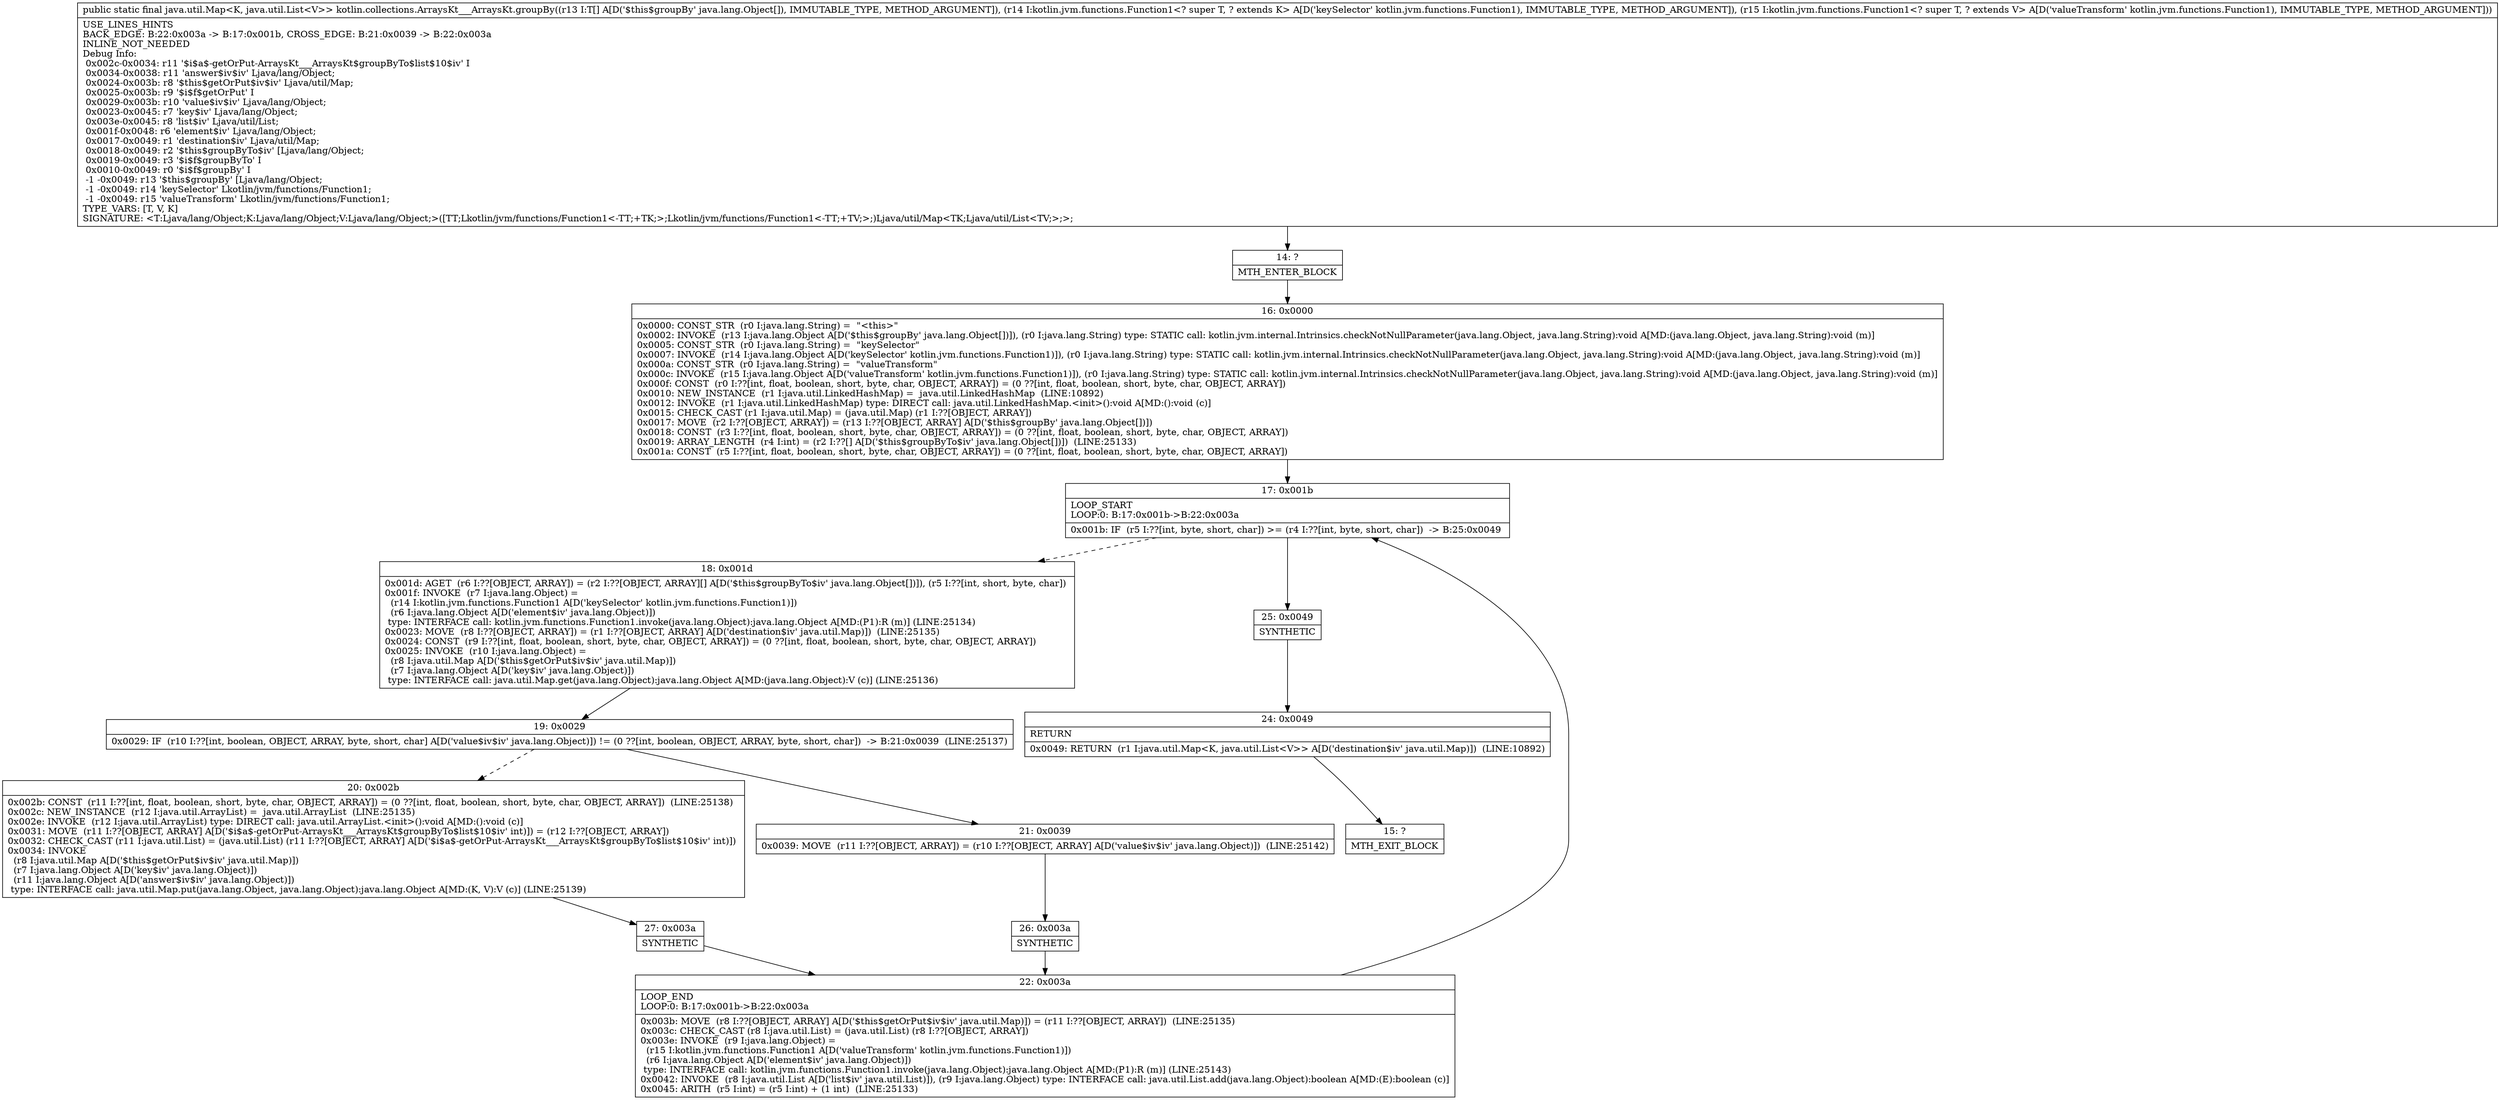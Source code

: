digraph "CFG forkotlin.collections.ArraysKt___ArraysKt.groupBy([Ljava\/lang\/Object;Lkotlin\/jvm\/functions\/Function1;Lkotlin\/jvm\/functions\/Function1;)Ljava\/util\/Map;" {
Node_14 [shape=record,label="{14\:\ ?|MTH_ENTER_BLOCK\l}"];
Node_16 [shape=record,label="{16\:\ 0x0000|0x0000: CONST_STR  (r0 I:java.lang.String) =  \"\<this\>\" \l0x0002: INVOKE  (r13 I:java.lang.Object A[D('$this$groupBy' java.lang.Object[])]), (r0 I:java.lang.String) type: STATIC call: kotlin.jvm.internal.Intrinsics.checkNotNullParameter(java.lang.Object, java.lang.String):void A[MD:(java.lang.Object, java.lang.String):void (m)]\l0x0005: CONST_STR  (r0 I:java.lang.String) =  \"keySelector\" \l0x0007: INVOKE  (r14 I:java.lang.Object A[D('keySelector' kotlin.jvm.functions.Function1)]), (r0 I:java.lang.String) type: STATIC call: kotlin.jvm.internal.Intrinsics.checkNotNullParameter(java.lang.Object, java.lang.String):void A[MD:(java.lang.Object, java.lang.String):void (m)]\l0x000a: CONST_STR  (r0 I:java.lang.String) =  \"valueTransform\" \l0x000c: INVOKE  (r15 I:java.lang.Object A[D('valueTransform' kotlin.jvm.functions.Function1)]), (r0 I:java.lang.String) type: STATIC call: kotlin.jvm.internal.Intrinsics.checkNotNullParameter(java.lang.Object, java.lang.String):void A[MD:(java.lang.Object, java.lang.String):void (m)]\l0x000f: CONST  (r0 I:??[int, float, boolean, short, byte, char, OBJECT, ARRAY]) = (0 ??[int, float, boolean, short, byte, char, OBJECT, ARRAY]) \l0x0010: NEW_INSTANCE  (r1 I:java.util.LinkedHashMap) =  java.util.LinkedHashMap  (LINE:10892)\l0x0012: INVOKE  (r1 I:java.util.LinkedHashMap) type: DIRECT call: java.util.LinkedHashMap.\<init\>():void A[MD:():void (c)]\l0x0015: CHECK_CAST (r1 I:java.util.Map) = (java.util.Map) (r1 I:??[OBJECT, ARRAY]) \l0x0017: MOVE  (r2 I:??[OBJECT, ARRAY]) = (r13 I:??[OBJECT, ARRAY] A[D('$this$groupBy' java.lang.Object[])]) \l0x0018: CONST  (r3 I:??[int, float, boolean, short, byte, char, OBJECT, ARRAY]) = (0 ??[int, float, boolean, short, byte, char, OBJECT, ARRAY]) \l0x0019: ARRAY_LENGTH  (r4 I:int) = (r2 I:??[] A[D('$this$groupByTo$iv' java.lang.Object[])])  (LINE:25133)\l0x001a: CONST  (r5 I:??[int, float, boolean, short, byte, char, OBJECT, ARRAY]) = (0 ??[int, float, boolean, short, byte, char, OBJECT, ARRAY]) \l}"];
Node_17 [shape=record,label="{17\:\ 0x001b|LOOP_START\lLOOP:0: B:17:0x001b\-\>B:22:0x003a\l|0x001b: IF  (r5 I:??[int, byte, short, char]) \>= (r4 I:??[int, byte, short, char])  \-\> B:25:0x0049 \l}"];
Node_18 [shape=record,label="{18\:\ 0x001d|0x001d: AGET  (r6 I:??[OBJECT, ARRAY]) = (r2 I:??[OBJECT, ARRAY][] A[D('$this$groupByTo$iv' java.lang.Object[])]), (r5 I:??[int, short, byte, char]) \l0x001f: INVOKE  (r7 I:java.lang.Object) = \l  (r14 I:kotlin.jvm.functions.Function1 A[D('keySelector' kotlin.jvm.functions.Function1)])\l  (r6 I:java.lang.Object A[D('element$iv' java.lang.Object)])\l type: INTERFACE call: kotlin.jvm.functions.Function1.invoke(java.lang.Object):java.lang.Object A[MD:(P1):R (m)] (LINE:25134)\l0x0023: MOVE  (r8 I:??[OBJECT, ARRAY]) = (r1 I:??[OBJECT, ARRAY] A[D('destination$iv' java.util.Map)])  (LINE:25135)\l0x0024: CONST  (r9 I:??[int, float, boolean, short, byte, char, OBJECT, ARRAY]) = (0 ??[int, float, boolean, short, byte, char, OBJECT, ARRAY]) \l0x0025: INVOKE  (r10 I:java.lang.Object) = \l  (r8 I:java.util.Map A[D('$this$getOrPut$iv$iv' java.util.Map)])\l  (r7 I:java.lang.Object A[D('key$iv' java.lang.Object)])\l type: INTERFACE call: java.util.Map.get(java.lang.Object):java.lang.Object A[MD:(java.lang.Object):V (c)] (LINE:25136)\l}"];
Node_19 [shape=record,label="{19\:\ 0x0029|0x0029: IF  (r10 I:??[int, boolean, OBJECT, ARRAY, byte, short, char] A[D('value$iv$iv' java.lang.Object)]) != (0 ??[int, boolean, OBJECT, ARRAY, byte, short, char])  \-\> B:21:0x0039  (LINE:25137)\l}"];
Node_20 [shape=record,label="{20\:\ 0x002b|0x002b: CONST  (r11 I:??[int, float, boolean, short, byte, char, OBJECT, ARRAY]) = (0 ??[int, float, boolean, short, byte, char, OBJECT, ARRAY])  (LINE:25138)\l0x002c: NEW_INSTANCE  (r12 I:java.util.ArrayList) =  java.util.ArrayList  (LINE:25135)\l0x002e: INVOKE  (r12 I:java.util.ArrayList) type: DIRECT call: java.util.ArrayList.\<init\>():void A[MD:():void (c)]\l0x0031: MOVE  (r11 I:??[OBJECT, ARRAY] A[D('$i$a$\-getOrPut\-ArraysKt___ArraysKt$groupByTo$list$10$iv' int)]) = (r12 I:??[OBJECT, ARRAY]) \l0x0032: CHECK_CAST (r11 I:java.util.List) = (java.util.List) (r11 I:??[OBJECT, ARRAY] A[D('$i$a$\-getOrPut\-ArraysKt___ArraysKt$groupByTo$list$10$iv' int)]) \l0x0034: INVOKE  \l  (r8 I:java.util.Map A[D('$this$getOrPut$iv$iv' java.util.Map)])\l  (r7 I:java.lang.Object A[D('key$iv' java.lang.Object)])\l  (r11 I:java.lang.Object A[D('answer$iv$iv' java.lang.Object)])\l type: INTERFACE call: java.util.Map.put(java.lang.Object, java.lang.Object):java.lang.Object A[MD:(K, V):V (c)] (LINE:25139)\l}"];
Node_27 [shape=record,label="{27\:\ 0x003a|SYNTHETIC\l}"];
Node_22 [shape=record,label="{22\:\ 0x003a|LOOP_END\lLOOP:0: B:17:0x001b\-\>B:22:0x003a\l|0x003b: MOVE  (r8 I:??[OBJECT, ARRAY] A[D('$this$getOrPut$iv$iv' java.util.Map)]) = (r11 I:??[OBJECT, ARRAY])  (LINE:25135)\l0x003c: CHECK_CAST (r8 I:java.util.List) = (java.util.List) (r8 I:??[OBJECT, ARRAY]) \l0x003e: INVOKE  (r9 I:java.lang.Object) = \l  (r15 I:kotlin.jvm.functions.Function1 A[D('valueTransform' kotlin.jvm.functions.Function1)])\l  (r6 I:java.lang.Object A[D('element$iv' java.lang.Object)])\l type: INTERFACE call: kotlin.jvm.functions.Function1.invoke(java.lang.Object):java.lang.Object A[MD:(P1):R (m)] (LINE:25143)\l0x0042: INVOKE  (r8 I:java.util.List A[D('list$iv' java.util.List)]), (r9 I:java.lang.Object) type: INTERFACE call: java.util.List.add(java.lang.Object):boolean A[MD:(E):boolean (c)]\l0x0045: ARITH  (r5 I:int) = (r5 I:int) + (1 int)  (LINE:25133)\l}"];
Node_21 [shape=record,label="{21\:\ 0x0039|0x0039: MOVE  (r11 I:??[OBJECT, ARRAY]) = (r10 I:??[OBJECT, ARRAY] A[D('value$iv$iv' java.lang.Object)])  (LINE:25142)\l}"];
Node_26 [shape=record,label="{26\:\ 0x003a|SYNTHETIC\l}"];
Node_25 [shape=record,label="{25\:\ 0x0049|SYNTHETIC\l}"];
Node_24 [shape=record,label="{24\:\ 0x0049|RETURN\l|0x0049: RETURN  (r1 I:java.util.Map\<K, java.util.List\<V\>\> A[D('destination$iv' java.util.Map)])  (LINE:10892)\l}"];
Node_15 [shape=record,label="{15\:\ ?|MTH_EXIT_BLOCK\l}"];
MethodNode[shape=record,label="{public static final java.util.Map\<K, java.util.List\<V\>\> kotlin.collections.ArraysKt___ArraysKt.groupBy((r13 I:T[] A[D('$this$groupBy' java.lang.Object[]), IMMUTABLE_TYPE, METHOD_ARGUMENT]), (r14 I:kotlin.jvm.functions.Function1\<? super T, ? extends K\> A[D('keySelector' kotlin.jvm.functions.Function1), IMMUTABLE_TYPE, METHOD_ARGUMENT]), (r15 I:kotlin.jvm.functions.Function1\<? super T, ? extends V\> A[D('valueTransform' kotlin.jvm.functions.Function1), IMMUTABLE_TYPE, METHOD_ARGUMENT]))  | USE_LINES_HINTS\lBACK_EDGE: B:22:0x003a \-\> B:17:0x001b, CROSS_EDGE: B:21:0x0039 \-\> B:22:0x003a\lINLINE_NOT_NEEDED\lDebug Info:\l  0x002c\-0x0034: r11 '$i$a$\-getOrPut\-ArraysKt___ArraysKt$groupByTo$list$10$iv' I\l  0x0034\-0x0038: r11 'answer$iv$iv' Ljava\/lang\/Object;\l  0x0024\-0x003b: r8 '$this$getOrPut$iv$iv' Ljava\/util\/Map;\l  0x0025\-0x003b: r9 '$i$f$getOrPut' I\l  0x0029\-0x003b: r10 'value$iv$iv' Ljava\/lang\/Object;\l  0x0023\-0x0045: r7 'key$iv' Ljava\/lang\/Object;\l  0x003e\-0x0045: r8 'list$iv' Ljava\/util\/List;\l  0x001f\-0x0048: r6 'element$iv' Ljava\/lang\/Object;\l  0x0017\-0x0049: r1 'destination$iv' Ljava\/util\/Map;\l  0x0018\-0x0049: r2 '$this$groupByTo$iv' [Ljava\/lang\/Object;\l  0x0019\-0x0049: r3 '$i$f$groupByTo' I\l  0x0010\-0x0049: r0 '$i$f$groupBy' I\l  \-1 \-0x0049: r13 '$this$groupBy' [Ljava\/lang\/Object;\l  \-1 \-0x0049: r14 'keySelector' Lkotlin\/jvm\/functions\/Function1;\l  \-1 \-0x0049: r15 'valueTransform' Lkotlin\/jvm\/functions\/Function1;\lTYPE_VARS: [T, V, K]\lSIGNATURE: \<T:Ljava\/lang\/Object;K:Ljava\/lang\/Object;V:Ljava\/lang\/Object;\>([TT;Lkotlin\/jvm\/functions\/Function1\<\-TT;+TK;\>;Lkotlin\/jvm\/functions\/Function1\<\-TT;+TV;\>;)Ljava\/util\/Map\<TK;Ljava\/util\/List\<TV;\>;\>;\l}"];
MethodNode -> Node_14;Node_14 -> Node_16;
Node_16 -> Node_17;
Node_17 -> Node_18[style=dashed];
Node_17 -> Node_25;
Node_18 -> Node_19;
Node_19 -> Node_20[style=dashed];
Node_19 -> Node_21;
Node_20 -> Node_27;
Node_27 -> Node_22;
Node_22 -> Node_17;
Node_21 -> Node_26;
Node_26 -> Node_22;
Node_25 -> Node_24;
Node_24 -> Node_15;
}

